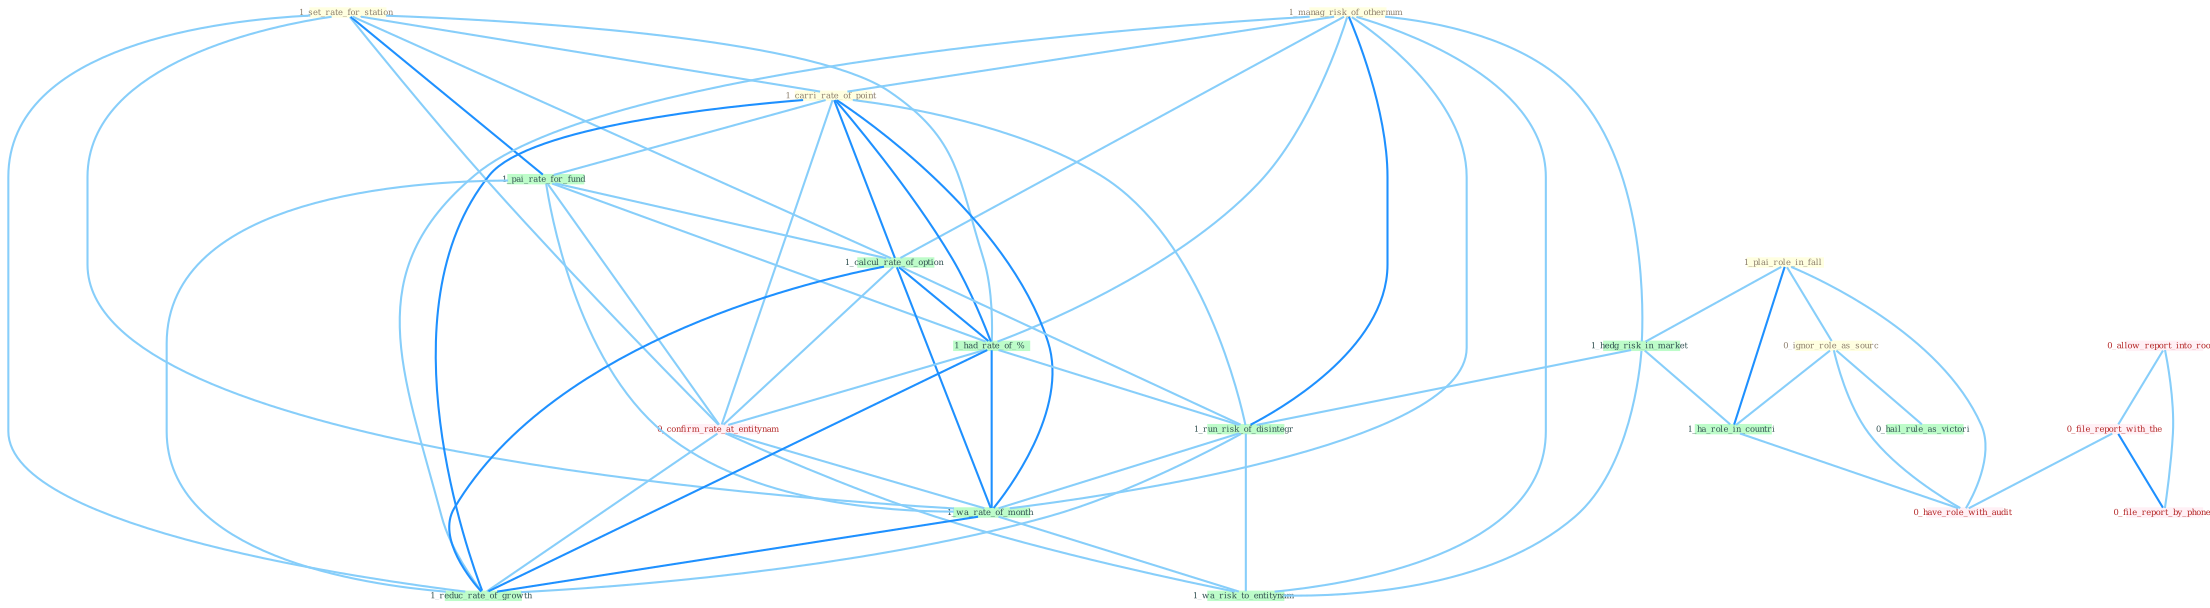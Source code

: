 Graph G{ 
    node
    [shape=polygon,style=filled,width=.5,height=.06,color="#BDFCC9",fixedsize=true,fontsize=4,
    fontcolor="#2f4f4f"];
    {node
    [color="#ffffe0", fontcolor="#8b7d6b"] "1_set_rate_for_station " "1_manag_risk_of_othernum " "1_plai_role_in_fall " "0_ignor_role_as_sourc " "1_carri_rate_of_point "}
{node [color="#fff0f5", fontcolor="#b22222"] "0_allow_report_into_room " "0_file_report_with_the " "0_confirm_rate_at_entitynam " "0_file_report_by_phone " "0_have_role_with_audit "}
edge [color="#B0E2FF"];

	"1_set_rate_for_station " -- "1_carri_rate_of_point " [w="1", color="#87cefa" ];
	"1_set_rate_for_station " -- "1_pai_rate_for_fund " [w="2", color="#1e90ff" , len=0.8];
	"1_set_rate_for_station " -- "1_calcul_rate_of_option " [w="1", color="#87cefa" ];
	"1_set_rate_for_station " -- "1_had_rate_of_% " [w="1", color="#87cefa" ];
	"1_set_rate_for_station " -- "0_confirm_rate_at_entitynam " [w="1", color="#87cefa" ];
	"1_set_rate_for_station " -- "1_wa_rate_of_month " [w="1", color="#87cefa" ];
	"1_set_rate_for_station " -- "1_reduc_rate_of_growth " [w="1", color="#87cefa" ];
	"1_manag_risk_of_othernum " -- "1_carri_rate_of_point " [w="1", color="#87cefa" ];
	"1_manag_risk_of_othernum " -- "1_hedg_risk_in_market " [w="1", color="#87cefa" ];
	"1_manag_risk_of_othernum " -- "1_calcul_rate_of_option " [w="1", color="#87cefa" ];
	"1_manag_risk_of_othernum " -- "1_had_rate_of_% " [w="1", color="#87cefa" ];
	"1_manag_risk_of_othernum " -- "1_run_risk_of_disintegr " [w="2", color="#1e90ff" , len=0.8];
	"1_manag_risk_of_othernum " -- "1_wa_rate_of_month " [w="1", color="#87cefa" ];
	"1_manag_risk_of_othernum " -- "1_wa_risk_to_entitynam " [w="1", color="#87cefa" ];
	"1_manag_risk_of_othernum " -- "1_reduc_rate_of_growth " [w="1", color="#87cefa" ];
	"1_plai_role_in_fall " -- "0_ignor_role_as_sourc " [w="1", color="#87cefa" ];
	"1_plai_role_in_fall " -- "1_hedg_risk_in_market " [w="1", color="#87cefa" ];
	"1_plai_role_in_fall " -- "1_ha_role_in_countri " [w="2", color="#1e90ff" , len=0.8];
	"1_plai_role_in_fall " -- "0_have_role_with_audit " [w="1", color="#87cefa" ];
	"0_ignor_role_as_sourc " -- "1_ha_role_in_countri " [w="1", color="#87cefa" ];
	"0_ignor_role_as_sourc " -- "0_hail_rule_as_victori " [w="1", color="#87cefa" ];
	"0_ignor_role_as_sourc " -- "0_have_role_with_audit " [w="1", color="#87cefa" ];
	"1_carri_rate_of_point " -- "1_pai_rate_for_fund " [w="1", color="#87cefa" ];
	"1_carri_rate_of_point " -- "1_calcul_rate_of_option " [w="2", color="#1e90ff" , len=0.8];
	"1_carri_rate_of_point " -- "1_had_rate_of_% " [w="2", color="#1e90ff" , len=0.8];
	"1_carri_rate_of_point " -- "0_confirm_rate_at_entitynam " [w="1", color="#87cefa" ];
	"1_carri_rate_of_point " -- "1_run_risk_of_disintegr " [w="1", color="#87cefa" ];
	"1_carri_rate_of_point " -- "1_wa_rate_of_month " [w="2", color="#1e90ff" , len=0.8];
	"1_carri_rate_of_point " -- "1_reduc_rate_of_growth " [w="2", color="#1e90ff" , len=0.8];
	"1_pai_rate_for_fund " -- "1_calcul_rate_of_option " [w="1", color="#87cefa" ];
	"1_pai_rate_for_fund " -- "1_had_rate_of_% " [w="1", color="#87cefa" ];
	"1_pai_rate_for_fund " -- "0_confirm_rate_at_entitynam " [w="1", color="#87cefa" ];
	"1_pai_rate_for_fund " -- "1_wa_rate_of_month " [w="1", color="#87cefa" ];
	"1_pai_rate_for_fund " -- "1_reduc_rate_of_growth " [w="1", color="#87cefa" ];
	"0_allow_report_into_room " -- "0_file_report_with_the " [w="1", color="#87cefa" ];
	"0_allow_report_into_room " -- "0_file_report_by_phone " [w="1", color="#87cefa" ];
	"1_hedg_risk_in_market " -- "1_ha_role_in_countri " [w="1", color="#87cefa" ];
	"1_hedg_risk_in_market " -- "1_run_risk_of_disintegr " [w="1", color="#87cefa" ];
	"1_hedg_risk_in_market " -- "1_wa_risk_to_entitynam " [w="1", color="#87cefa" ];
	"1_ha_role_in_countri " -- "0_have_role_with_audit " [w="1", color="#87cefa" ];
	"0_file_report_with_the " -- "0_file_report_by_phone " [w="2", color="#1e90ff" , len=0.8];
	"0_file_report_with_the " -- "0_have_role_with_audit " [w="1", color="#87cefa" ];
	"1_calcul_rate_of_option " -- "1_had_rate_of_% " [w="2", color="#1e90ff" , len=0.8];
	"1_calcul_rate_of_option " -- "0_confirm_rate_at_entitynam " [w="1", color="#87cefa" ];
	"1_calcul_rate_of_option " -- "1_run_risk_of_disintegr " [w="1", color="#87cefa" ];
	"1_calcul_rate_of_option " -- "1_wa_rate_of_month " [w="2", color="#1e90ff" , len=0.8];
	"1_calcul_rate_of_option " -- "1_reduc_rate_of_growth " [w="2", color="#1e90ff" , len=0.8];
	"1_had_rate_of_% " -- "0_confirm_rate_at_entitynam " [w="1", color="#87cefa" ];
	"1_had_rate_of_% " -- "1_run_risk_of_disintegr " [w="1", color="#87cefa" ];
	"1_had_rate_of_% " -- "1_wa_rate_of_month " [w="2", color="#1e90ff" , len=0.8];
	"1_had_rate_of_% " -- "1_reduc_rate_of_growth " [w="2", color="#1e90ff" , len=0.8];
	"0_confirm_rate_at_entitynam " -- "1_wa_rate_of_month " [w="1", color="#87cefa" ];
	"0_confirm_rate_at_entitynam " -- "1_wa_risk_to_entitynam " [w="1", color="#87cefa" ];
	"0_confirm_rate_at_entitynam " -- "1_reduc_rate_of_growth " [w="1", color="#87cefa" ];
	"1_run_risk_of_disintegr " -- "1_wa_rate_of_month " [w="1", color="#87cefa" ];
	"1_run_risk_of_disintegr " -- "1_wa_risk_to_entitynam " [w="1", color="#87cefa" ];
	"1_run_risk_of_disintegr " -- "1_reduc_rate_of_growth " [w="1", color="#87cefa" ];
	"1_wa_rate_of_month " -- "1_wa_risk_to_entitynam " [w="1", color="#87cefa" ];
	"1_wa_rate_of_month " -- "1_reduc_rate_of_growth " [w="2", color="#1e90ff" , len=0.8];
}